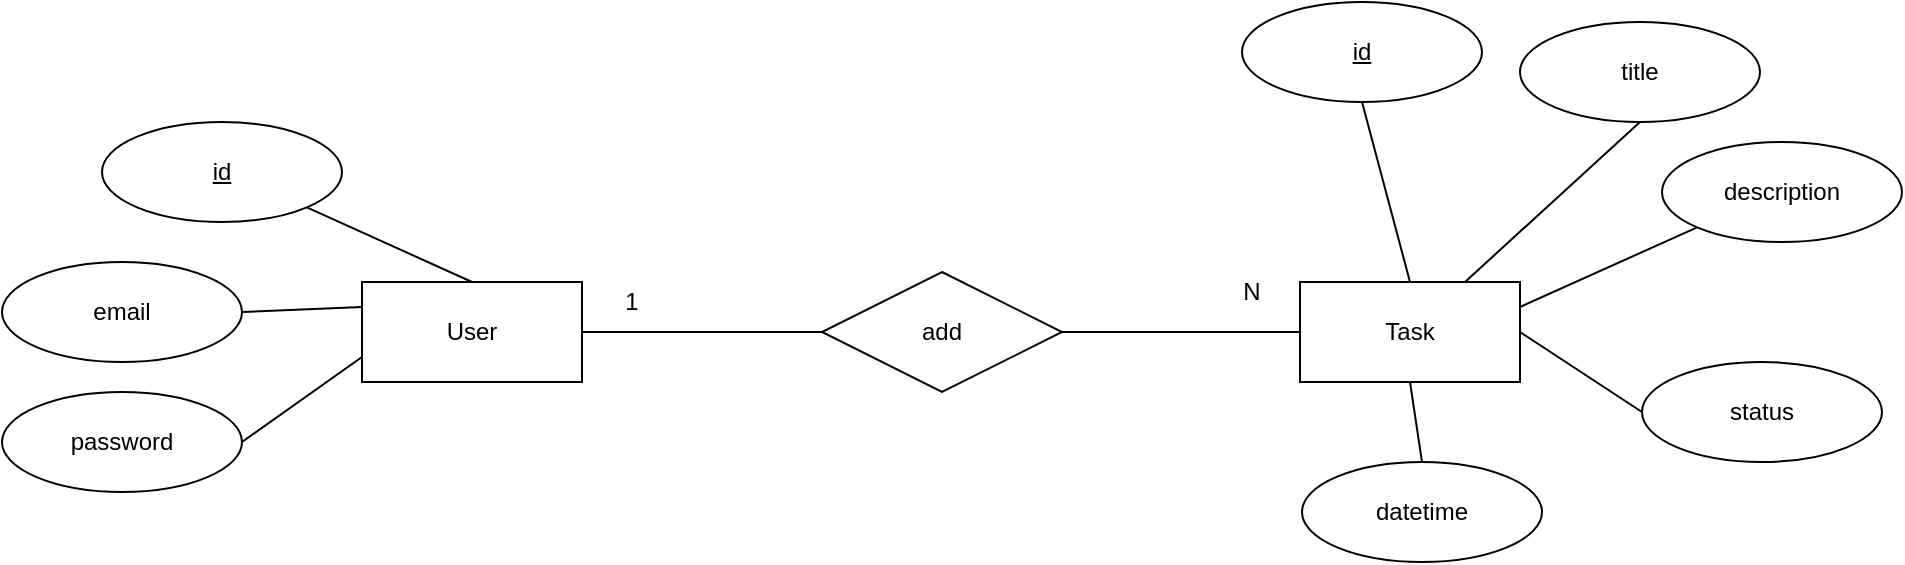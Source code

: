 <mxfile version="26.0.16">
  <diagram name="Page-1" id="8KjIRjhH5nx667Sr2-Ov">
    <mxGraphModel dx="1621" dy="539" grid="1" gridSize="10" guides="1" tooltips="1" connect="1" arrows="1" fold="1" page="1" pageScale="1" pageWidth="827" pageHeight="1169" math="0" shadow="0">
      <root>
        <mxCell id="0" />
        <mxCell id="1" parent="0" />
        <mxCell id="x7_j3B79ZxKrO0L8NZxe-1" value="Task" style="rounded=0;whiteSpace=wrap;html=1;" vertex="1" parent="1">
          <mxGeometry x="359" y="270" width="110" height="50" as="geometry" />
        </mxCell>
        <mxCell id="x7_j3B79ZxKrO0L8NZxe-2" value="title" style="ellipse;whiteSpace=wrap;html=1;fontStyle=0" vertex="1" parent="1">
          <mxGeometry x="469" y="140" width="120" height="50" as="geometry" />
        </mxCell>
        <mxCell id="x7_j3B79ZxKrO0L8NZxe-3" value="datetime" style="ellipse;whiteSpace=wrap;html=1;" vertex="1" parent="1">
          <mxGeometry x="360" y="360" width="120" height="50" as="geometry" />
        </mxCell>
        <mxCell id="x7_j3B79ZxKrO0L8NZxe-4" value="status" style="ellipse;whiteSpace=wrap;html=1;" vertex="1" parent="1">
          <mxGeometry x="530" y="310" width="120" height="50" as="geometry" />
        </mxCell>
        <mxCell id="x7_j3B79ZxKrO0L8NZxe-5" value="description" style="ellipse;whiteSpace=wrap;html=1;" vertex="1" parent="1">
          <mxGeometry x="540" y="200" width="120" height="50" as="geometry" />
        </mxCell>
        <mxCell id="x7_j3B79ZxKrO0L8NZxe-6" value="id" style="ellipse;whiteSpace=wrap;html=1;fontStyle=4" vertex="1" parent="1">
          <mxGeometry x="330" y="130" width="120" height="50" as="geometry" />
        </mxCell>
        <mxCell id="x7_j3B79ZxKrO0L8NZxe-7" value="User" style="rounded=0;whiteSpace=wrap;html=1;" vertex="1" parent="1">
          <mxGeometry x="-110" y="270" width="110" height="50" as="geometry" />
        </mxCell>
        <mxCell id="x7_j3B79ZxKrO0L8NZxe-8" value="id" style="ellipse;whiteSpace=wrap;html=1;fontStyle=4" vertex="1" parent="1">
          <mxGeometry x="-240" y="190" width="120" height="50" as="geometry" />
        </mxCell>
        <mxCell id="x7_j3B79ZxKrO0L8NZxe-9" value="email" style="ellipse;whiteSpace=wrap;html=1;fontStyle=0" vertex="1" parent="1">
          <mxGeometry x="-290" y="260" width="120" height="50" as="geometry" />
        </mxCell>
        <mxCell id="x7_j3B79ZxKrO0L8NZxe-10" value="password" style="ellipse;whiteSpace=wrap;html=1;fontStyle=0" vertex="1" parent="1">
          <mxGeometry x="-290" y="325" width="120" height="50" as="geometry" />
        </mxCell>
        <mxCell id="x7_j3B79ZxKrO0L8NZxe-12" value="add" style="shape=rhombus;perimeter=rhombusPerimeter;whiteSpace=wrap;html=1;align=center;" vertex="1" parent="1">
          <mxGeometry x="120" y="265" width="120" height="60" as="geometry" />
        </mxCell>
        <mxCell id="x7_j3B79ZxKrO0L8NZxe-16" value="" style="endArrow=none;html=1;rounded=0;exitX=1;exitY=0.5;exitDx=0;exitDy=0;entryX=0;entryY=0.5;entryDx=0;entryDy=0;" edge="1" parent="1" source="x7_j3B79ZxKrO0L8NZxe-7" target="x7_j3B79ZxKrO0L8NZxe-12">
          <mxGeometry relative="1" as="geometry">
            <mxPoint x="60" y="350" as="sourcePoint" />
            <mxPoint x="220" y="350" as="targetPoint" />
          </mxGeometry>
        </mxCell>
        <mxCell id="x7_j3B79ZxKrO0L8NZxe-17" value="" style="endArrow=none;html=1;rounded=0;exitX=1;exitY=0.5;exitDx=0;exitDy=0;entryX=0;entryY=0.5;entryDx=0;entryDy=0;" edge="1" parent="1" source="x7_j3B79ZxKrO0L8NZxe-12" target="x7_j3B79ZxKrO0L8NZxe-1">
          <mxGeometry relative="1" as="geometry">
            <mxPoint x="160" y="370" as="sourcePoint" />
            <mxPoint x="280" y="370" as="targetPoint" />
          </mxGeometry>
        </mxCell>
        <mxCell id="x7_j3B79ZxKrO0L8NZxe-18" value="" style="endArrow=none;html=1;rounded=0;exitX=0.5;exitY=1;exitDx=0;exitDy=0;entryX=0.5;entryY=0;entryDx=0;entryDy=0;" edge="1" parent="1" source="x7_j3B79ZxKrO0L8NZxe-1" target="x7_j3B79ZxKrO0L8NZxe-3">
          <mxGeometry relative="1" as="geometry">
            <mxPoint x="440" y="370" as="sourcePoint" />
            <mxPoint x="480" y="445" as="targetPoint" />
          </mxGeometry>
        </mxCell>
        <mxCell id="x7_j3B79ZxKrO0L8NZxe-19" value="" style="endArrow=none;html=1;rounded=0;exitX=1;exitY=1;exitDx=0;exitDy=0;entryX=0.5;entryY=0;entryDx=0;entryDy=0;" edge="1" parent="1" source="x7_j3B79ZxKrO0L8NZxe-8" target="x7_j3B79ZxKrO0L8NZxe-7">
          <mxGeometry relative="1" as="geometry">
            <mxPoint x="-10" y="160" as="sourcePoint" />
            <mxPoint x="30" y="235" as="targetPoint" />
          </mxGeometry>
        </mxCell>
        <mxCell id="x7_j3B79ZxKrO0L8NZxe-20" value="" style="endArrow=none;html=1;rounded=0;exitX=1;exitY=0.5;exitDx=0;exitDy=0;entryX=0;entryY=0.25;entryDx=0;entryDy=0;" edge="1" parent="1" source="x7_j3B79ZxKrO0L8NZxe-9" target="x7_j3B79ZxKrO0L8NZxe-7">
          <mxGeometry relative="1" as="geometry">
            <mxPoint x="-140" y="361.5" as="sourcePoint" />
            <mxPoint x="-87" y="428.5" as="targetPoint" />
          </mxGeometry>
        </mxCell>
        <mxCell id="x7_j3B79ZxKrO0L8NZxe-21" value="" style="endArrow=none;html=1;rounded=0;exitX=1;exitY=0.5;exitDx=0;exitDy=0;entryX=0;entryY=0.75;entryDx=0;entryDy=0;" edge="1" parent="1" source="x7_j3B79ZxKrO0L8NZxe-10" target="x7_j3B79ZxKrO0L8NZxe-7">
          <mxGeometry relative="1" as="geometry">
            <mxPoint x="-70" y="400" as="sourcePoint" />
            <mxPoint x="-30" y="475" as="targetPoint" />
          </mxGeometry>
        </mxCell>
        <mxCell id="x7_j3B79ZxKrO0L8NZxe-22" value="" style="endArrow=none;html=1;rounded=0;exitX=0.5;exitY=1;exitDx=0;exitDy=0;entryX=0.5;entryY=0;entryDx=0;entryDy=0;" edge="1" parent="1" source="x7_j3B79ZxKrO0L8NZxe-6" target="x7_j3B79ZxKrO0L8NZxe-1">
          <mxGeometry relative="1" as="geometry">
            <mxPoint x="300" y="185" as="sourcePoint" />
            <mxPoint x="340" y="260" as="targetPoint" />
          </mxGeometry>
        </mxCell>
        <mxCell id="x7_j3B79ZxKrO0L8NZxe-23" value="" style="endArrow=none;html=1;rounded=0;exitX=0.5;exitY=1;exitDx=0;exitDy=0;entryX=0.75;entryY=0;entryDx=0;entryDy=0;" edge="1" parent="1" source="x7_j3B79ZxKrO0L8NZxe-2" target="x7_j3B79ZxKrO0L8NZxe-1">
          <mxGeometry relative="1" as="geometry">
            <mxPoint x="380" y="180" as="sourcePoint" />
            <mxPoint x="498" y="288" as="targetPoint" />
          </mxGeometry>
        </mxCell>
        <mxCell id="x7_j3B79ZxKrO0L8NZxe-24" value="" style="endArrow=none;html=1;rounded=0;exitX=0;exitY=1;exitDx=0;exitDy=0;entryX=1;entryY=0.25;entryDx=0;entryDy=0;" edge="1" parent="1" source="x7_j3B79ZxKrO0L8NZxe-5" target="x7_j3B79ZxKrO0L8NZxe-1">
          <mxGeometry relative="1" as="geometry">
            <mxPoint x="490" y="205" as="sourcePoint" />
            <mxPoint x="544" y="305" as="targetPoint" />
          </mxGeometry>
        </mxCell>
        <mxCell id="x7_j3B79ZxKrO0L8NZxe-25" value="" style="endArrow=none;html=1;rounded=0;exitX=0;exitY=0.5;exitDx=0;exitDy=0;entryX=1;entryY=0.5;entryDx=0;entryDy=0;" edge="1" parent="1" source="x7_j3B79ZxKrO0L8NZxe-4" target="x7_j3B79ZxKrO0L8NZxe-1">
          <mxGeometry relative="1" as="geometry">
            <mxPoint x="560" y="265" as="sourcePoint" />
            <mxPoint x="504" y="352" as="targetPoint" />
          </mxGeometry>
        </mxCell>
        <mxCell id="x7_j3B79ZxKrO0L8NZxe-30" value="1" style="text;html=1;align=center;verticalAlign=middle;whiteSpace=wrap;rounded=0;" vertex="1" parent="1">
          <mxGeometry x="10" y="265" width="30" height="30" as="geometry" />
        </mxCell>
        <mxCell id="x7_j3B79ZxKrO0L8NZxe-31" value="N" style="text;html=1;align=center;verticalAlign=middle;whiteSpace=wrap;rounded=0;" vertex="1" parent="1">
          <mxGeometry x="320" y="260" width="30" height="30" as="geometry" />
        </mxCell>
      </root>
    </mxGraphModel>
  </diagram>
</mxfile>
